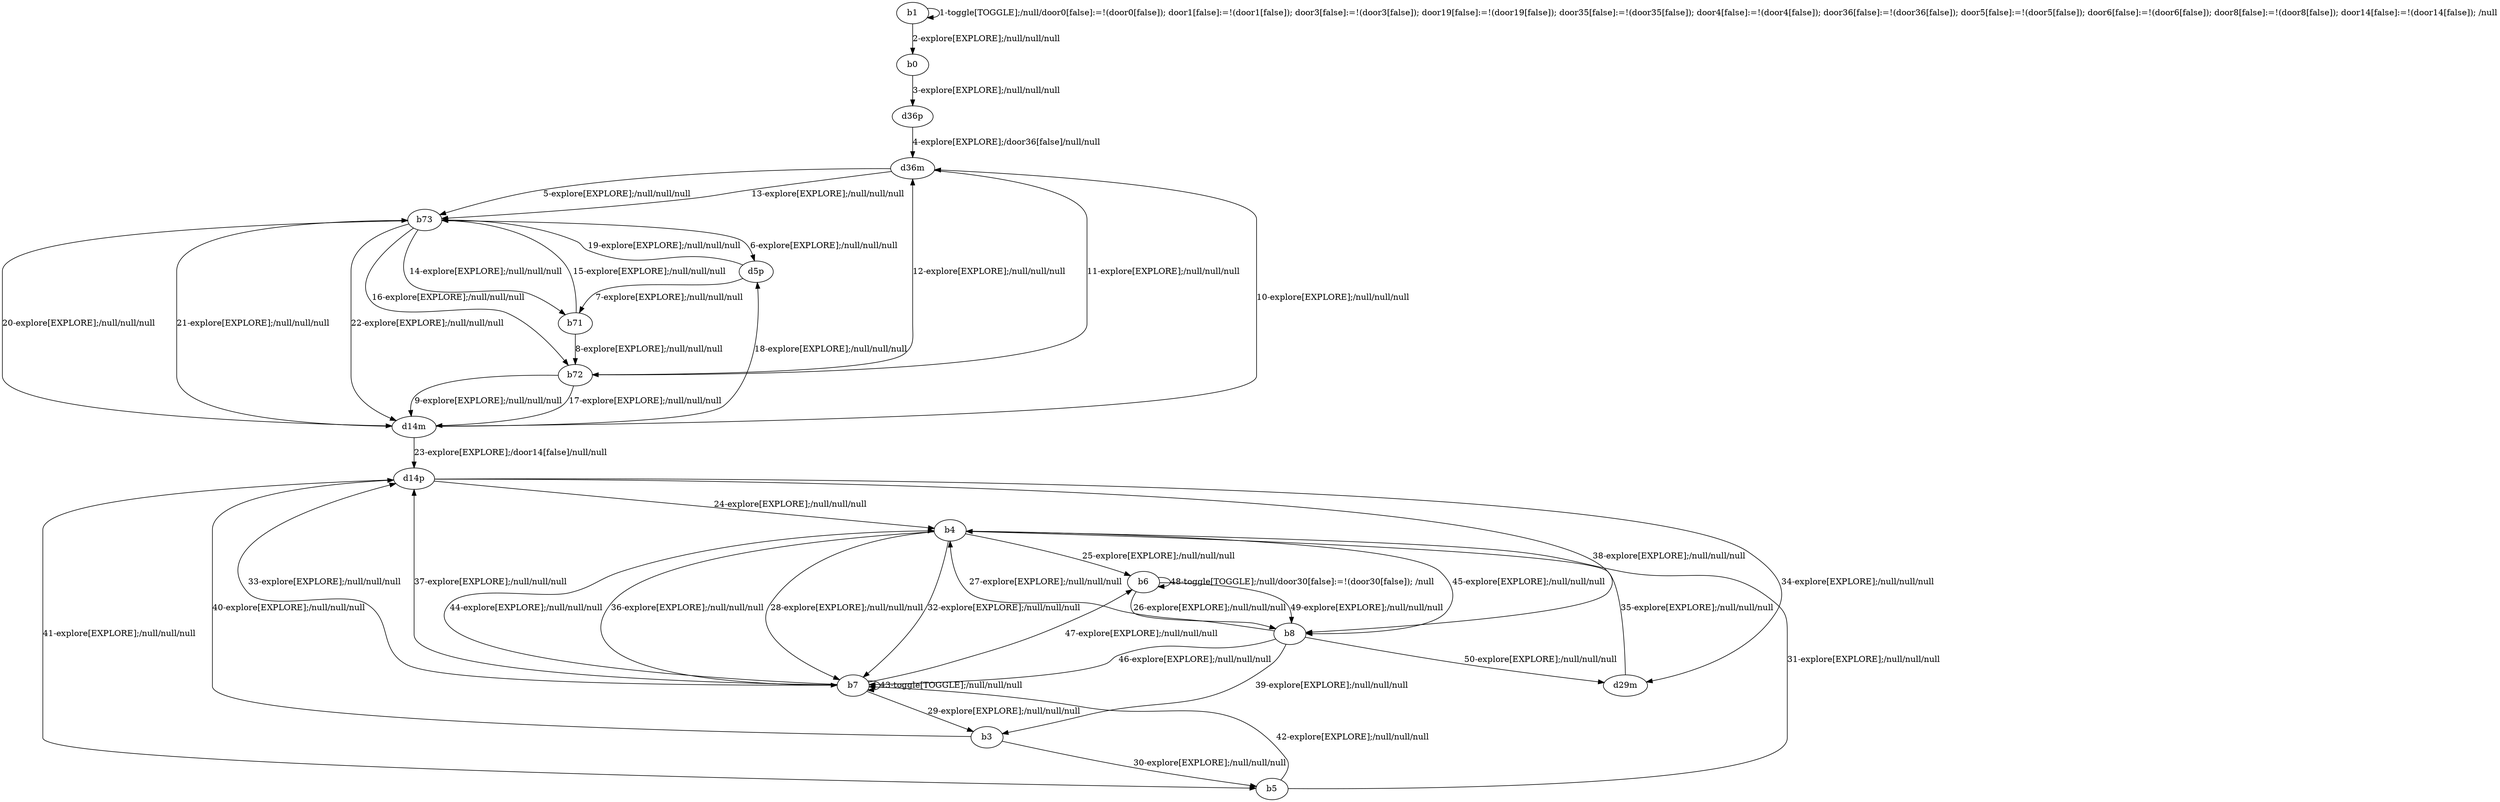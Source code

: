 # Total number of goals covered by this test: 1
# b8 --> d29m

digraph g {
"b1" -> "b1" [label = "1-toggle[TOGGLE];/null/door0[false]:=!(door0[false]); door1[false]:=!(door1[false]); door3[false]:=!(door3[false]); door19[false]:=!(door19[false]); door35[false]:=!(door35[false]); door4[false]:=!(door4[false]); door36[false]:=!(door36[false]); door5[false]:=!(door5[false]); door6[false]:=!(door6[false]); door8[false]:=!(door8[false]); door14[false]:=!(door14[false]); /null"];
"b1" -> "b0" [label = "2-explore[EXPLORE];/null/null/null"];
"b0" -> "d36p" [label = "3-explore[EXPLORE];/null/null/null"];
"d36p" -> "d36m" [label = "4-explore[EXPLORE];/door36[false]/null/null"];
"d36m" -> "b73" [label = "5-explore[EXPLORE];/null/null/null"];
"b73" -> "d5p" [label = "6-explore[EXPLORE];/null/null/null"];
"d5p" -> "b71" [label = "7-explore[EXPLORE];/null/null/null"];
"b71" -> "b72" [label = "8-explore[EXPLORE];/null/null/null"];
"b72" -> "d14m" [label = "9-explore[EXPLORE];/null/null/null"];
"d14m" -> "d36m" [label = "10-explore[EXPLORE];/null/null/null"];
"d36m" -> "b72" [label = "11-explore[EXPLORE];/null/null/null"];
"b72" -> "d36m" [label = "12-explore[EXPLORE];/null/null/null"];
"d36m" -> "b73" [label = "13-explore[EXPLORE];/null/null/null"];
"b73" -> "b71" [label = "14-explore[EXPLORE];/null/null/null"];
"b71" -> "b73" [label = "15-explore[EXPLORE];/null/null/null"];
"b73" -> "b72" [label = "16-explore[EXPLORE];/null/null/null"];
"b72" -> "d14m" [label = "17-explore[EXPLORE];/null/null/null"];
"d14m" -> "d5p" [label = "18-explore[EXPLORE];/null/null/null"];
"d5p" -> "b73" [label = "19-explore[EXPLORE];/null/null/null"];
"b73" -> "d14m" [label = "20-explore[EXPLORE];/null/null/null"];
"d14m" -> "b73" [label = "21-explore[EXPLORE];/null/null/null"];
"b73" -> "d14m" [label = "22-explore[EXPLORE];/null/null/null"];
"d14m" -> "d14p" [label = "23-explore[EXPLORE];/door14[false]/null/null"];
"d14p" -> "b4" [label = "24-explore[EXPLORE];/null/null/null"];
"b4" -> "b6" [label = "25-explore[EXPLORE];/null/null/null"];
"b6" -> "b8" [label = "26-explore[EXPLORE];/null/null/null"];
"b8" -> "b4" [label = "27-explore[EXPLORE];/null/null/null"];
"b4" -> "b7" [label = "28-explore[EXPLORE];/null/null/null"];
"b7" -> "b3" [label = "29-explore[EXPLORE];/null/null/null"];
"b3" -> "b5" [label = "30-explore[EXPLORE];/null/null/null"];
"b5" -> "b4" [label = "31-explore[EXPLORE];/null/null/null"];
"b4" -> "b7" [label = "32-explore[EXPLORE];/null/null/null"];
"b7" -> "d14p" [label = "33-explore[EXPLORE];/null/null/null"];
"d14p" -> "d29m" [label = "34-explore[EXPLORE];/null/null/null"];
"d29m" -> "b4" [label = "35-explore[EXPLORE];/null/null/null"];
"b4" -> "b7" [label = "36-explore[EXPLORE];/null/null/null"];
"b7" -> "d14p" [label = "37-explore[EXPLORE];/null/null/null"];
"d14p" -> "b8" [label = "38-explore[EXPLORE];/null/null/null"];
"b8" -> "b3" [label = "39-explore[EXPLORE];/null/null/null"];
"b3" -> "d14p" [label = "40-explore[EXPLORE];/null/null/null"];
"d14p" -> "b5" [label = "41-explore[EXPLORE];/null/null/null"];
"b5" -> "b7" [label = "42-explore[EXPLORE];/null/null/null"];
"b7" -> "b7" [label = "43-toggle[TOGGLE];/null/null/null"];
"b7" -> "b4" [label = "44-explore[EXPLORE];/null/null/null"];
"b4" -> "b8" [label = "45-explore[EXPLORE];/null/null/null"];
"b8" -> "b7" [label = "46-explore[EXPLORE];/null/null/null"];
"b7" -> "b6" [label = "47-explore[EXPLORE];/null/null/null"];
"b6" -> "b6" [label = "48-toggle[TOGGLE];/null/door30[false]:=!(door30[false]); /null"];
"b6" -> "b8" [label = "49-explore[EXPLORE];/null/null/null"];
"b8" -> "d29m" [label = "50-explore[EXPLORE];/null/null/null"];
}